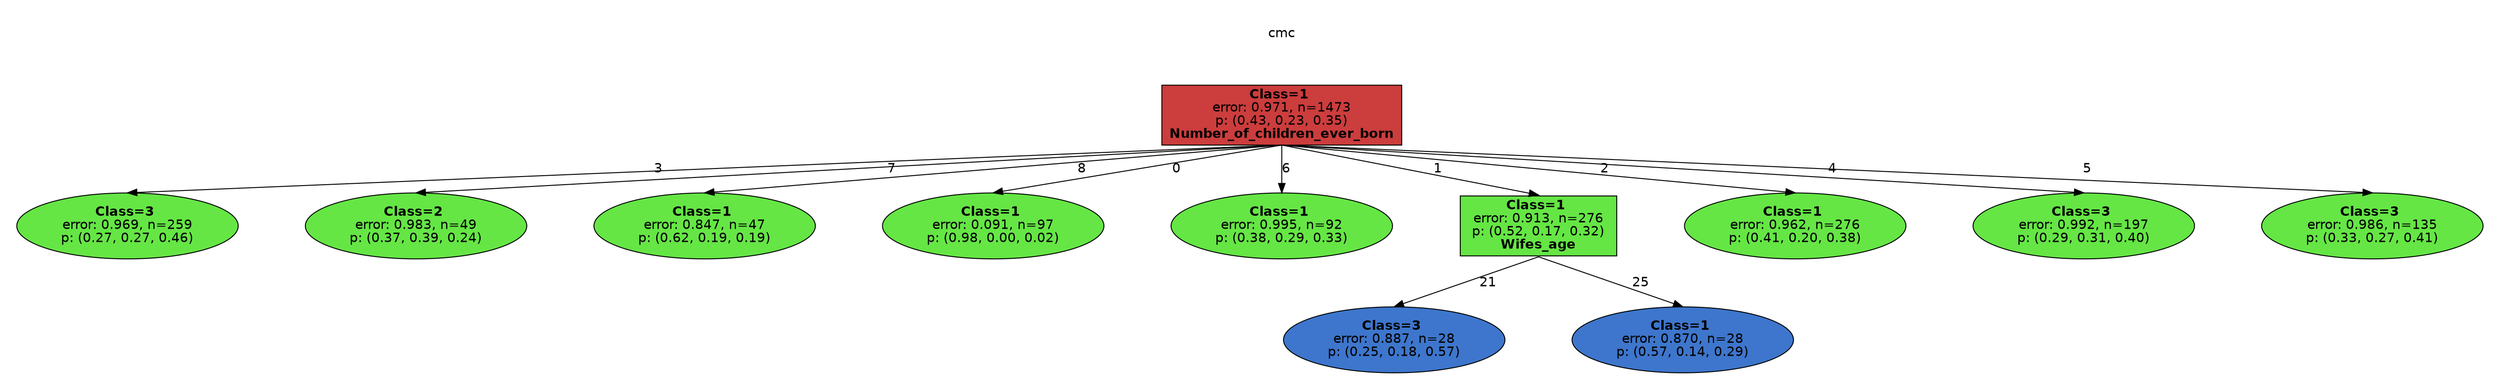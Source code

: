 digraph Tree {
splines=false;
graph [pad=".25", ranksep="0.5", nodesep="1"];
node [shape=rect, style="filled", color="black", fontname="helvetica",fillcolor="white"] ;
edge [fontname="helvetica"] ;
0 [label="cmc", shape=plaintext];
0:s -> 1:n [style=invis];   
1 [label=<<b> Class=1 </b> <br/> error: 0.971, n=1473 <br/> p: (0.43, 0.23, 0.35) <br/><b>Number_of_children_ever_born</b>>, fillcolor="0.000 0.7 0.800", shape="rect"];
2 [label=<<b> Class=3 </b> <br/> error: 0.969, n=259 <br/> p: (0.27, 0.27, 0.46) >, fillcolor="0.300 0.7 0.900", shape="oval"];
1:s -> 2:n [label="3"] ;
3 [label=<<b> Class=2 </b> <br/> error: 0.983, n=49 <br/> p: (0.37, 0.39, 0.24) >, fillcolor="0.300 0.7 0.900", shape="oval"];
1:s -> 3:n [label="7"] ;
4 [label=<<b> Class=1 </b> <br/> error: 0.847, n=47 <br/> p: (0.62, 0.19, 0.19) >, fillcolor="0.300 0.7 0.900", shape="oval"];
1:s -> 4:n [label="8"] ;
5 [label=<<b> Class=1 </b> <br/> error: 0.091, n=97 <br/> p: (0.98, 0.00, 0.02) >, fillcolor="0.300 0.7 0.900", shape="oval"];
1:s -> 5:n [label="0"] ;
6 [label=<<b> Class=1 </b> <br/> error: 0.995, n=92 <br/> p: (0.38, 0.29, 0.33) >, fillcolor="0.300 0.7 0.900", shape="oval"];
1:s -> 6:n [label="6"] ;
7 [label=<<b> Class=1 </b> <br/> error: 0.913, n=276 <br/> p: (0.52, 0.17, 0.32) <br/><b>Wifes_age</b>>, fillcolor="0.300 0.7 0.900", shape="rect"];
1:s -> 7:n [label="1"] ;
8 [label=<<b> Class=3 </b> <br/> error: 0.887, n=28 <br/> p: (0.25, 0.18, 0.57) >, fillcolor="0.600 0.7 0.800", shape="oval"];
7:s -> 8:n [label="21"] ;
9 [label=<<b> Class=1 </b> <br/> error: 0.870, n=28 <br/> p: (0.57, 0.14, 0.29) >, fillcolor="0.600 0.7 0.800", shape="oval"];
7:s -> 9:n [label="25"] ;
10 [label=<<b> Class=1 </b> <br/> error: 0.962, n=276 <br/> p: (0.41, 0.20, 0.38) >, fillcolor="0.300 0.7 0.900", shape="oval"];
1:s -> 10:n [label="2"] ;
11 [label=<<b> Class=3 </b> <br/> error: 0.992, n=197 <br/> p: (0.29, 0.31, 0.40) >, fillcolor="0.300 0.7 0.900", shape="oval"];
1:s -> 11:n [label="4"] ;
12 [label=<<b> Class=3 </b> <br/> error: 0.986, n=135 <br/> p: (0.33, 0.27, 0.41) >, fillcolor="0.300 0.7 0.900", shape="oval"];
1:s -> 12:n [label="5"] ;

}